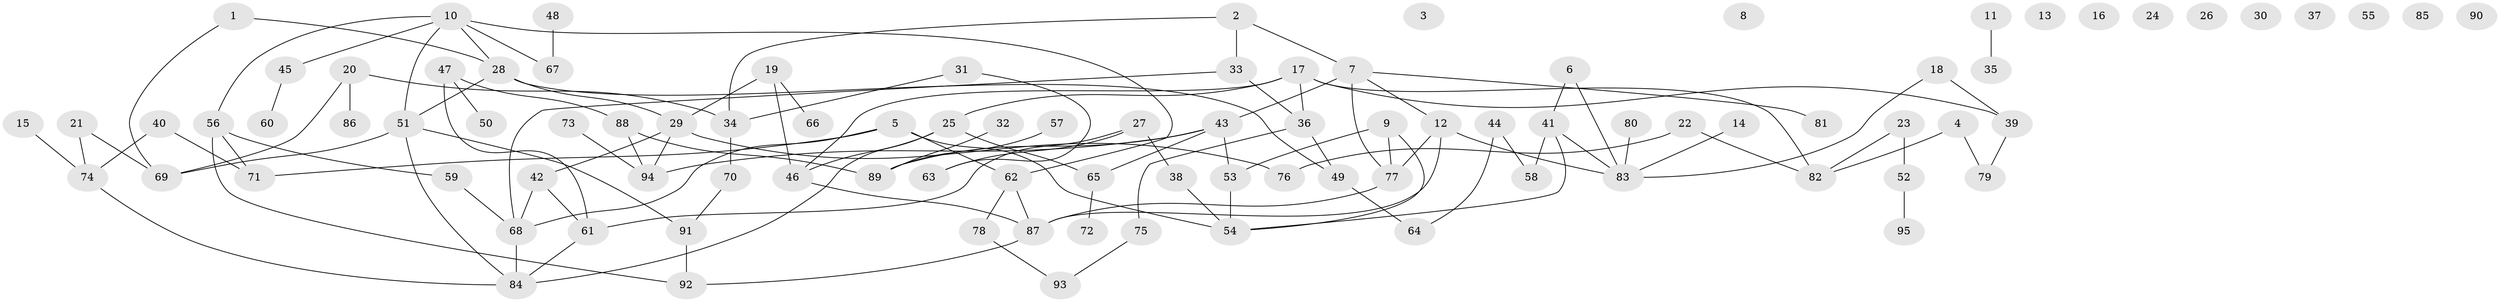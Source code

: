 // Generated by graph-tools (version 1.1) at 2025/33/03/09/25 02:33:55]
// undirected, 95 vertices, 119 edges
graph export_dot {
graph [start="1"]
  node [color=gray90,style=filled];
  1;
  2;
  3;
  4;
  5;
  6;
  7;
  8;
  9;
  10;
  11;
  12;
  13;
  14;
  15;
  16;
  17;
  18;
  19;
  20;
  21;
  22;
  23;
  24;
  25;
  26;
  27;
  28;
  29;
  30;
  31;
  32;
  33;
  34;
  35;
  36;
  37;
  38;
  39;
  40;
  41;
  42;
  43;
  44;
  45;
  46;
  47;
  48;
  49;
  50;
  51;
  52;
  53;
  54;
  55;
  56;
  57;
  58;
  59;
  60;
  61;
  62;
  63;
  64;
  65;
  66;
  67;
  68;
  69;
  70;
  71;
  72;
  73;
  74;
  75;
  76;
  77;
  78;
  79;
  80;
  81;
  82;
  83;
  84;
  85;
  86;
  87;
  88;
  89;
  90;
  91;
  92;
  93;
  94;
  95;
  1 -- 28;
  1 -- 69;
  2 -- 7;
  2 -- 33;
  2 -- 34;
  4 -- 79;
  4 -- 82;
  5 -- 54;
  5 -- 62;
  5 -- 68;
  5 -- 71;
  6 -- 41;
  6 -- 83;
  7 -- 12;
  7 -- 43;
  7 -- 77;
  7 -- 81;
  9 -- 53;
  9 -- 54;
  9 -- 77;
  10 -- 28;
  10 -- 45;
  10 -- 51;
  10 -- 56;
  10 -- 62;
  10 -- 67;
  11 -- 35;
  12 -- 77;
  12 -- 83;
  12 -- 87;
  14 -- 83;
  15 -- 74;
  17 -- 25;
  17 -- 36;
  17 -- 39;
  17 -- 46;
  17 -- 82;
  18 -- 39;
  18 -- 83;
  19 -- 29;
  19 -- 46;
  19 -- 66;
  20 -- 34;
  20 -- 69;
  20 -- 86;
  21 -- 69;
  21 -- 74;
  22 -- 76;
  22 -- 82;
  23 -- 52;
  23 -- 82;
  25 -- 46;
  25 -- 65;
  25 -- 84;
  27 -- 38;
  27 -- 61;
  27 -- 63;
  28 -- 29;
  28 -- 49;
  28 -- 51;
  29 -- 42;
  29 -- 76;
  29 -- 94;
  31 -- 34;
  31 -- 63;
  32 -- 89;
  33 -- 36;
  33 -- 68;
  34 -- 70;
  36 -- 49;
  36 -- 75;
  38 -- 54;
  39 -- 79;
  40 -- 71;
  40 -- 74;
  41 -- 54;
  41 -- 58;
  41 -- 83;
  42 -- 61;
  42 -- 68;
  43 -- 53;
  43 -- 65;
  43 -- 89;
  43 -- 94;
  44 -- 58;
  44 -- 64;
  45 -- 60;
  46 -- 87;
  47 -- 50;
  47 -- 61;
  47 -- 88;
  48 -- 67;
  49 -- 64;
  51 -- 69;
  51 -- 84;
  51 -- 91;
  52 -- 95;
  53 -- 54;
  56 -- 59;
  56 -- 71;
  56 -- 92;
  57 -- 89;
  59 -- 68;
  61 -- 84;
  62 -- 78;
  62 -- 87;
  65 -- 72;
  68 -- 84;
  70 -- 91;
  73 -- 94;
  74 -- 84;
  75 -- 93;
  77 -- 87;
  78 -- 93;
  80 -- 83;
  87 -- 92;
  88 -- 89;
  88 -- 94;
  91 -- 92;
}
